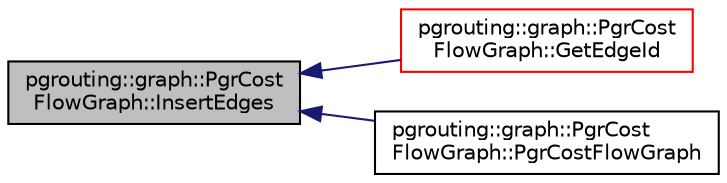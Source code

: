 digraph "pgrouting::graph::PgrCostFlowGraph::InsertEdges"
{
  edge [fontname="Helvetica",fontsize="10",labelfontname="Helvetica",labelfontsize="10"];
  node [fontname="Helvetica",fontsize="10",shape=record];
  rankdir="LR";
  Node121 [label="pgrouting::graph::PgrCost\lFlowGraph::InsertEdges",height=0.2,width=0.4,color="black", fillcolor="grey75", style="filled", fontcolor="black"];
  Node121 -> Node122 [dir="back",color="midnightblue",fontsize="10",style="solid",fontname="Helvetica"];
  Node122 [label="pgrouting::graph::PgrCost\lFlowGraph::GetEdgeId",height=0.2,width=0.4,color="red", fillcolor="white", style="filled",URL="$classpgrouting_1_1graph_1_1PgrCostFlowGraph.html#add31978dfa4009cebd0b2d46180d40c1"];
  Node121 -> Node133 [dir="back",color="midnightblue",fontsize="10",style="solid",fontname="Helvetica"];
  Node133 [label="pgrouting::graph::PgrCost\lFlowGraph::PgrCostFlowGraph",height=0.2,width=0.4,color="black", fillcolor="white", style="filled",URL="$classpgrouting_1_1graph_1_1PgrCostFlowGraph.html#accefdb8a963bf57fc13787a7f6d9fb7b"];
}

